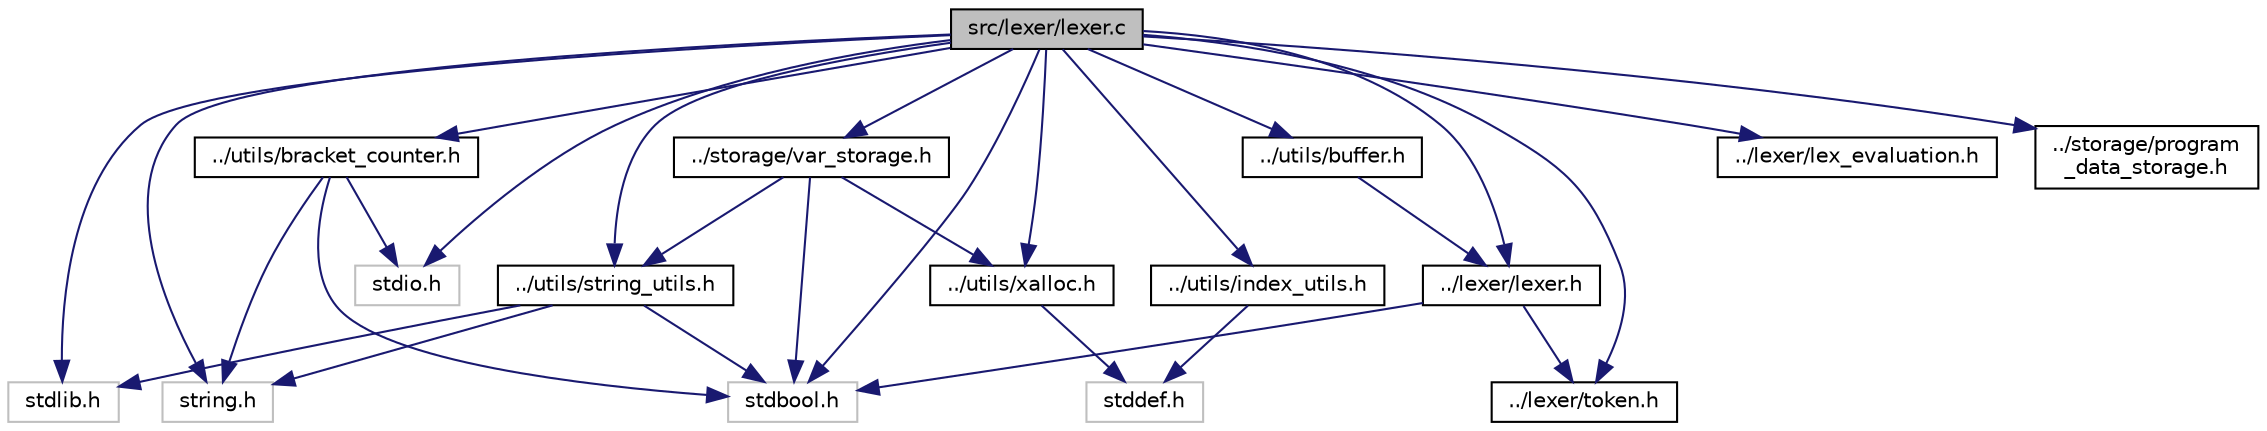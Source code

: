 digraph "src/lexer/lexer.c"
{
 // LATEX_PDF_SIZE
  edge [fontname="Helvetica",fontsize="10",labelfontname="Helvetica",labelfontsize="10"];
  node [fontname="Helvetica",fontsize="10",shape=record];
  Node1 [label="src/lexer/lexer.c",height=0.2,width=0.4,color="black", fillcolor="grey75", style="filled", fontcolor="black",tooltip=" "];
  Node1 -> Node2 [color="midnightblue",fontsize="10",style="solid",fontname="Helvetica"];
  Node2 [label="stdlib.h",height=0.2,width=0.4,color="grey75", fillcolor="white", style="filled",tooltip=" "];
  Node1 -> Node3 [color="midnightblue",fontsize="10",style="solid",fontname="Helvetica"];
  Node3 [label="stdio.h",height=0.2,width=0.4,color="grey75", fillcolor="white", style="filled",tooltip=" "];
  Node1 -> Node4 [color="midnightblue",fontsize="10",style="solid",fontname="Helvetica"];
  Node4 [label="string.h",height=0.2,width=0.4,color="grey75", fillcolor="white", style="filled",tooltip=" "];
  Node1 -> Node5 [color="midnightblue",fontsize="10",style="solid",fontname="Helvetica"];
  Node5 [label="stdbool.h",height=0.2,width=0.4,color="grey75", fillcolor="white", style="filled",tooltip=" "];
  Node1 -> Node6 [color="midnightblue",fontsize="10",style="solid",fontname="Helvetica"];
  Node6 [label="../utils/xalloc.h",height=0.2,width=0.4,color="black", fillcolor="white", style="filled",URL="$xalloc_8h.html",tooltip="Special allocation functions."];
  Node6 -> Node7 [color="midnightblue",fontsize="10",style="solid",fontname="Helvetica"];
  Node7 [label="stddef.h",height=0.2,width=0.4,color="grey75", fillcolor="white", style="filled",tooltip=" "];
  Node1 -> Node8 [color="midnightblue",fontsize="10",style="solid",fontname="Helvetica"];
  Node8 [label="../utils/string_utils.h",height=0.2,width=0.4,color="black", fillcolor="white", style="filled",URL="$string__utils_8h.html",tooltip="String usage functions."];
  Node8 -> Node2 [color="midnightblue",fontsize="10",style="solid",fontname="Helvetica"];
  Node8 -> Node4 [color="midnightblue",fontsize="10",style="solid",fontname="Helvetica"];
  Node8 -> Node5 [color="midnightblue",fontsize="10",style="solid",fontname="Helvetica"];
  Node1 -> Node9 [color="midnightblue",fontsize="10",style="solid",fontname="Helvetica"];
  Node9 [label="../utils/buffer.h",height=0.2,width=0.4,color="black", fillcolor="white", style="filled",URL="$buffer_8h.html",tooltip="Buffer structure and functions."];
  Node9 -> Node10 [color="midnightblue",fontsize="10",style="solid",fontname="Helvetica"];
  Node10 [label="../lexer/lexer.h",height=0.2,width=0.4,color="black", fillcolor="white", style="filled",URL="$lexer_8h.html",tooltip="Main lexing functions."];
  Node10 -> Node11 [color="midnightblue",fontsize="10",style="solid",fontname="Helvetica"];
  Node11 [label="../lexer/token.h",height=0.2,width=0.4,color="black", fillcolor="white", style="filled",URL="$token_8h.html",tooltip="Token structures and functions."];
  Node10 -> Node5 [color="midnightblue",fontsize="10",style="solid",fontname="Helvetica"];
  Node1 -> Node11 [color="midnightblue",fontsize="10",style="solid",fontname="Helvetica"];
  Node1 -> Node10 [color="midnightblue",fontsize="10",style="solid",fontname="Helvetica"];
  Node1 -> Node12 [color="midnightblue",fontsize="10",style="solid",fontname="Helvetica"];
  Node12 [label="../lexer/lex_evaluation.h",height=0.2,width=0.4,color="black", fillcolor="white", style="filled",URL="$lex__evaluation_8h.html",tooltip="Unit lexing functions."];
  Node1 -> Node13 [color="midnightblue",fontsize="10",style="solid",fontname="Helvetica"];
  Node13 [label="../utils/index_utils.h",height=0.2,width=0.4,color="black", fillcolor="white", style="filled",URL="$index__utils_8h.html",tooltip="Index functions."];
  Node13 -> Node7 [color="midnightblue",fontsize="10",style="solid",fontname="Helvetica"];
  Node1 -> Node14 [color="midnightblue",fontsize="10",style="solid",fontname="Helvetica"];
  Node14 [label="../utils/bracket_counter.h",height=0.2,width=0.4,color="black", fillcolor="white", style="filled",URL="$bracket__counter_8h.html",tooltip=" "];
  Node14 -> Node3 [color="midnightblue",fontsize="10",style="solid",fontname="Helvetica"];
  Node14 -> Node4 [color="midnightblue",fontsize="10",style="solid",fontname="Helvetica"];
  Node14 -> Node5 [color="midnightblue",fontsize="10",style="solid",fontname="Helvetica"];
  Node1 -> Node15 [color="midnightblue",fontsize="10",style="solid",fontname="Helvetica"];
  Node15 [label="../storage/program\l_data_storage.h",height=0.2,width=0.4,color="black", fillcolor="white", style="filled",URL="$program__data__storage_8h.html",tooltip=" "];
  Node1 -> Node16 [color="midnightblue",fontsize="10",style="solid",fontname="Helvetica"];
  Node16 [label="../storage/var_storage.h",height=0.2,width=0.4,color="black", fillcolor="white", style="filled",URL="$var__storage_8h.html",tooltip="Var storage structures and functions."];
  Node16 -> Node5 [color="midnightblue",fontsize="10",style="solid",fontname="Helvetica"];
  Node16 -> Node6 [color="midnightblue",fontsize="10",style="solid",fontname="Helvetica"];
  Node16 -> Node8 [color="midnightblue",fontsize="10",style="solid",fontname="Helvetica"];
}
